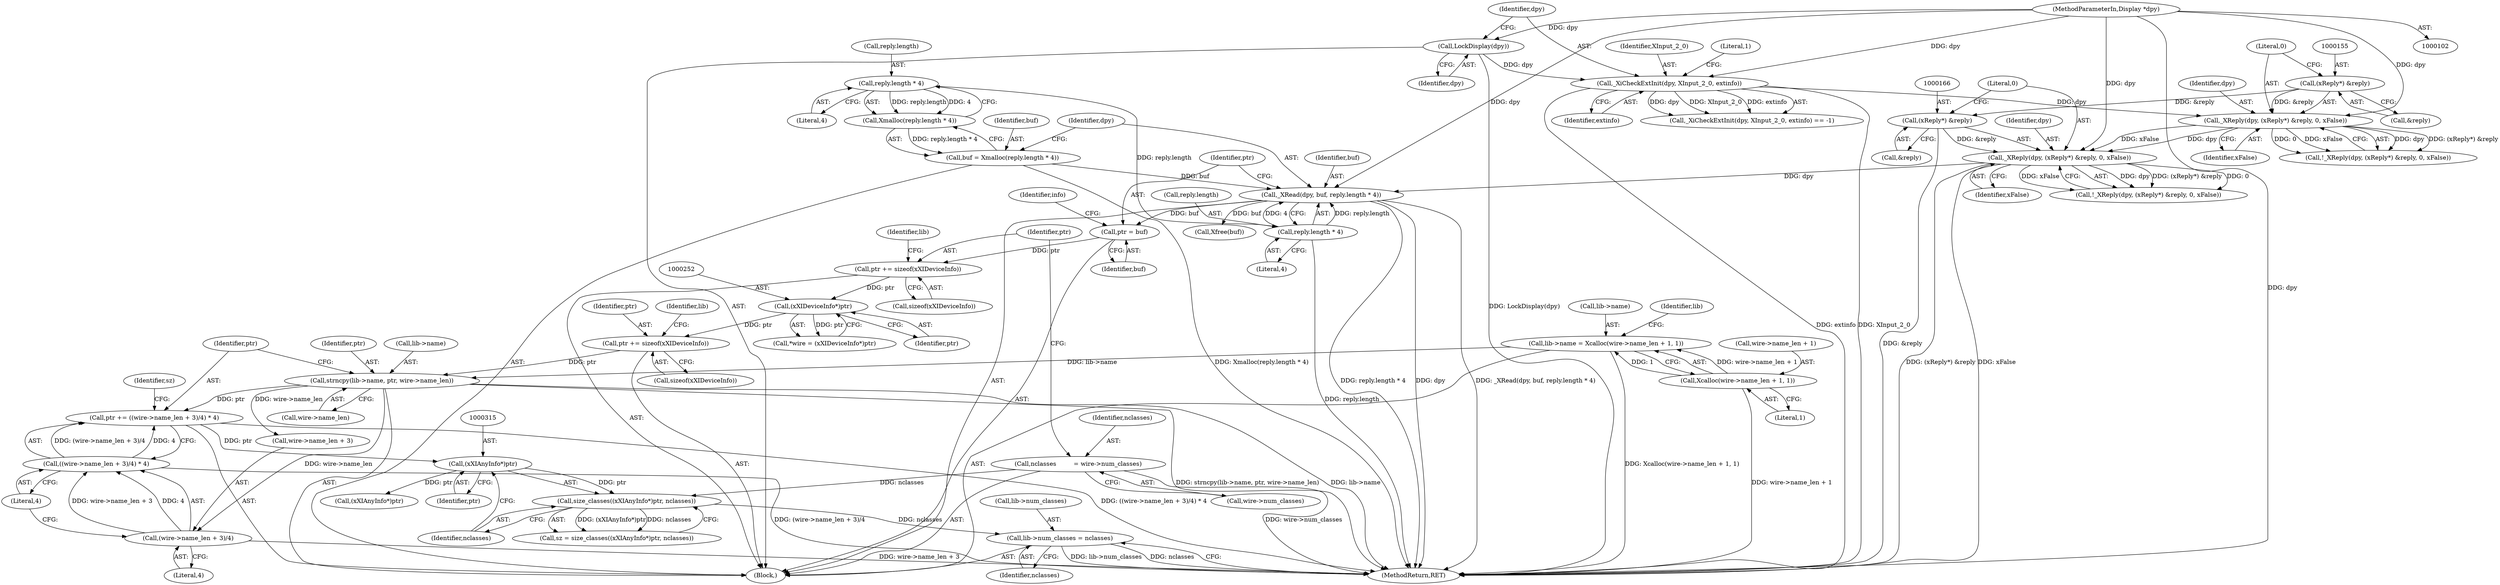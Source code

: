 digraph "0_libXi_19a9cd607de73947fcfb104682f203ffe4e1f4e5_2@pointer" {
"1000333" [label="(Call,lib->num_classes = nclasses)"];
"1000313" [label="(Call,size_classes((xXIAnyInfo*)ptr, nclasses))"];
"1000314" [label="(Call,(xXIAnyInfo*)ptr)"];
"1000300" [label="(Call,ptr += ((wire->name_len + 3)/4) * 4)"];
"1000302" [label="(Call,((wire->name_len + 3)/4) * 4)"];
"1000303" [label="(Call,(wire->name_len + 3)/4)"];
"1000292" [label="(Call,strncpy(lib->name, ptr, wire->name_len))"];
"1000281" [label="(Call,lib->name = Xcalloc(wire->name_len + 1, 1))"];
"1000285" [label="(Call,Xcalloc(wire->name_len + 1, 1))"];
"1000277" [label="(Call,ptr += sizeof(xXIDeviceInfo))"];
"1000251" [label="(Call,(xXIDeviceInfo*)ptr)"];
"1000226" [label="(Call,ptr += sizeof(xXIDeviceInfo))"];
"1000209" [label="(Call,ptr = buf)"];
"1000201" [label="(Call,_XRead(dpy, buf, reply.length * 4))"];
"1000163" [label="(Call,_XReply(dpy, (xReply*) &reply, 0, xFalse))"];
"1000152" [label="(Call,_XReply(dpy, (xReply*) &reply, 0, xFalse))"];
"1000121" [label="(Call,_XiCheckExtInit(dpy, XInput_2_0, extinfo))"];
"1000117" [label="(Call,LockDisplay(dpy))"];
"1000103" [label="(MethodParameterIn,Display *dpy)"];
"1000154" [label="(Call,(xReply*) &reply)"];
"1000165" [label="(Call,(xReply*) &reply)"];
"1000193" [label="(Call,buf = Xmalloc(reply.length * 4))"];
"1000195" [label="(Call,Xmalloc(reply.length * 4))"];
"1000196" [label="(Call,reply.length * 4)"];
"1000204" [label="(Call,reply.length * 4)"];
"1000221" [label="(Call,nclasses         = wire->num_classes)"];
"1000251" [label="(Call,(xXIDeviceInfo*)ptr)"];
"1000124" [label="(Identifier,extinfo)"];
"1000232" [label="(Identifier,lib)"];
"1000222" [label="(Identifier,nclasses)"];
"1000297" [label="(Call,wire->name_len)"];
"1000303" [label="(Call,(wire->name_len + 3)/4)"];
"1000296" [label="(Identifier,ptr)"];
"1000202" [label="(Identifier,dpy)"];
"1000151" [label="(Call,!_XReply(dpy, (xReply*) &reply, 0, xFalse))"];
"1000309" [label="(Literal,4)"];
"1000209" [label="(Call,ptr = buf)"];
"1000122" [label="(Identifier,dpy)"];
"1000167" [label="(Call,&reply)"];
"1000215" [label="(Identifier,info)"];
"1000196" [label="(Call,reply.length * 4)"];
"1000312" [label="(Identifier,sz)"];
"1000103" [label="(MethodParameterIn,Display *dpy)"];
"1000316" [label="(Identifier,ptr)"];
"1000195" [label="(Call,Xmalloc(reply.length * 4))"];
"1000194" [label="(Identifier,buf)"];
"1000282" [label="(Call,lib->name)"];
"1000285" [label="(Call,Xcalloc(wire->name_len + 1, 1))"];
"1000164" [label="(Identifier,dpy)"];
"1000126" [label="(Literal,1)"];
"1000197" [label="(Call,reply.length)"];
"1000337" [label="(Identifier,nclasses)"];
"1000159" [label="(Identifier,xFalse)"];
"1000311" [label="(Call,sz = size_classes((xXIAnyInfo*)ptr, nclasses))"];
"1000204" [label="(Call,reply.length * 4)"];
"1000275" [label="(Call,Xfree(buf))"];
"1000162" [label="(Call,!_XReply(dpy, (xReply*) &reply, 0, xFalse))"];
"1000165" [label="(Call,(xReply*) &reply)"];
"1000226" [label="(Call,ptr += sizeof(xXIDeviceInfo))"];
"1000154" [label="(Call,(xReply*) &reply)"];
"1000293" [label="(Call,lib->name)"];
"1000152" [label="(Call,_XReply(dpy, (xReply*) &reply, 0, xFalse))"];
"1000278" [label="(Identifier,ptr)"];
"1000300" [label="(Call,ptr += ((wire->name_len + 3)/4) * 4)"];
"1000304" [label="(Call,wire->name_len + 3)"];
"1000153" [label="(Identifier,dpy)"];
"1000302" [label="(Call,((wire->name_len + 3)/4) * 4)"];
"1000121" [label="(Call,_XiCheckExtInit(dpy, XInput_2_0, extinfo))"];
"1000333" [label="(Call,lib->num_classes = nclasses)"];
"1000120" [label="(Call,_XiCheckExtInit(dpy, XInput_2_0, extinfo) == -1)"];
"1000208" [label="(Literal,4)"];
"1000310" [label="(Literal,4)"];
"1000249" [label="(Call,*wire = (xXIDeviceInfo*)ptr)"];
"1000228" [label="(Call,sizeof(xXIDeviceInfo))"];
"1000283" [label="(Identifier,lib)"];
"1000169" [label="(Literal,0)"];
"1000106" [label="(Block,)"];
"1000277" [label="(Call,ptr += sizeof(xXIDeviceInfo))"];
"1000158" [label="(Literal,0)"];
"1000221" [label="(Call,nclasses         = wire->num_classes)"];
"1000123" [label="(Identifier,XInput_2_0)"];
"1000193" [label="(Call,buf = Xmalloc(reply.length * 4))"];
"1000294" [label="(Identifier,lib)"];
"1000328" [label="(Call,(xXIAnyInfo*)ptr)"];
"1000210" [label="(Identifier,ptr)"];
"1000200" [label="(Literal,4)"];
"1000201" [label="(Call,_XRead(dpy, buf, reply.length * 4))"];
"1000301" [label="(Identifier,ptr)"];
"1000279" [label="(Call,sizeof(xXIDeviceInfo))"];
"1000163" [label="(Call,_XReply(dpy, (xReply*) &reply, 0, xFalse))"];
"1000118" [label="(Identifier,dpy)"];
"1000281" [label="(Call,lib->name = Xcalloc(wire->name_len + 1, 1))"];
"1000223" [label="(Call,wire->num_classes)"];
"1000227" [label="(Identifier,ptr)"];
"1000317" [label="(Identifier,nclasses)"];
"1000286" [label="(Call,wire->name_len + 1)"];
"1000205" [label="(Call,reply.length)"];
"1000291" [label="(Literal,1)"];
"1000156" [label="(Call,&reply)"];
"1000253" [label="(Identifier,ptr)"];
"1000203" [label="(Identifier,buf)"];
"1000117" [label="(Call,LockDisplay(dpy))"];
"1000170" [label="(Identifier,xFalse)"];
"1000292" [label="(Call,strncpy(lib->name, ptr, wire->name_len))"];
"1000211" [label="(Identifier,buf)"];
"1000334" [label="(Call,lib->num_classes)"];
"1000314" [label="(Call,(xXIAnyInfo*)ptr)"];
"1000313" [label="(Call,size_classes((xXIAnyInfo*)ptr, nclasses))"];
"1000338" [label="(MethodReturn,RET)"];
"1000333" -> "1000106"  [label="AST: "];
"1000333" -> "1000337"  [label="CFG: "];
"1000334" -> "1000333"  [label="AST: "];
"1000337" -> "1000333"  [label="AST: "];
"1000338" -> "1000333"  [label="CFG: "];
"1000333" -> "1000338"  [label="DDG: lib->num_classes"];
"1000333" -> "1000338"  [label="DDG: nclasses"];
"1000313" -> "1000333"  [label="DDG: nclasses"];
"1000313" -> "1000311"  [label="AST: "];
"1000313" -> "1000317"  [label="CFG: "];
"1000314" -> "1000313"  [label="AST: "];
"1000317" -> "1000313"  [label="AST: "];
"1000311" -> "1000313"  [label="CFG: "];
"1000313" -> "1000311"  [label="DDG: (xXIAnyInfo*)ptr"];
"1000313" -> "1000311"  [label="DDG: nclasses"];
"1000314" -> "1000313"  [label="DDG: ptr"];
"1000221" -> "1000313"  [label="DDG: nclasses"];
"1000314" -> "1000316"  [label="CFG: "];
"1000315" -> "1000314"  [label="AST: "];
"1000316" -> "1000314"  [label="AST: "];
"1000317" -> "1000314"  [label="CFG: "];
"1000300" -> "1000314"  [label="DDG: ptr"];
"1000314" -> "1000328"  [label="DDG: ptr"];
"1000300" -> "1000106"  [label="AST: "];
"1000300" -> "1000302"  [label="CFG: "];
"1000301" -> "1000300"  [label="AST: "];
"1000302" -> "1000300"  [label="AST: "];
"1000312" -> "1000300"  [label="CFG: "];
"1000300" -> "1000338"  [label="DDG: ((wire->name_len + 3)/4) * 4"];
"1000302" -> "1000300"  [label="DDG: (wire->name_len + 3)/4"];
"1000302" -> "1000300"  [label="DDG: 4"];
"1000292" -> "1000300"  [label="DDG: ptr"];
"1000302" -> "1000310"  [label="CFG: "];
"1000303" -> "1000302"  [label="AST: "];
"1000310" -> "1000302"  [label="AST: "];
"1000302" -> "1000338"  [label="DDG: (wire->name_len + 3)/4"];
"1000303" -> "1000302"  [label="DDG: wire->name_len + 3"];
"1000303" -> "1000302"  [label="DDG: 4"];
"1000303" -> "1000309"  [label="CFG: "];
"1000304" -> "1000303"  [label="AST: "];
"1000309" -> "1000303"  [label="AST: "];
"1000310" -> "1000303"  [label="CFG: "];
"1000303" -> "1000338"  [label="DDG: wire->name_len + 3"];
"1000292" -> "1000303"  [label="DDG: wire->name_len"];
"1000292" -> "1000106"  [label="AST: "];
"1000292" -> "1000297"  [label="CFG: "];
"1000293" -> "1000292"  [label="AST: "];
"1000296" -> "1000292"  [label="AST: "];
"1000297" -> "1000292"  [label="AST: "];
"1000301" -> "1000292"  [label="CFG: "];
"1000292" -> "1000338"  [label="DDG: lib->name"];
"1000292" -> "1000338"  [label="DDG: strncpy(lib->name, ptr, wire->name_len)"];
"1000281" -> "1000292"  [label="DDG: lib->name"];
"1000277" -> "1000292"  [label="DDG: ptr"];
"1000292" -> "1000304"  [label="DDG: wire->name_len"];
"1000281" -> "1000106"  [label="AST: "];
"1000281" -> "1000285"  [label="CFG: "];
"1000282" -> "1000281"  [label="AST: "];
"1000285" -> "1000281"  [label="AST: "];
"1000294" -> "1000281"  [label="CFG: "];
"1000281" -> "1000338"  [label="DDG: Xcalloc(wire->name_len + 1, 1)"];
"1000285" -> "1000281"  [label="DDG: wire->name_len + 1"];
"1000285" -> "1000281"  [label="DDG: 1"];
"1000285" -> "1000291"  [label="CFG: "];
"1000286" -> "1000285"  [label="AST: "];
"1000291" -> "1000285"  [label="AST: "];
"1000285" -> "1000338"  [label="DDG: wire->name_len + 1"];
"1000277" -> "1000106"  [label="AST: "];
"1000277" -> "1000279"  [label="CFG: "];
"1000278" -> "1000277"  [label="AST: "];
"1000279" -> "1000277"  [label="AST: "];
"1000283" -> "1000277"  [label="CFG: "];
"1000251" -> "1000277"  [label="DDG: ptr"];
"1000251" -> "1000249"  [label="AST: "];
"1000251" -> "1000253"  [label="CFG: "];
"1000252" -> "1000251"  [label="AST: "];
"1000253" -> "1000251"  [label="AST: "];
"1000249" -> "1000251"  [label="CFG: "];
"1000251" -> "1000249"  [label="DDG: ptr"];
"1000226" -> "1000251"  [label="DDG: ptr"];
"1000226" -> "1000106"  [label="AST: "];
"1000226" -> "1000228"  [label="CFG: "];
"1000227" -> "1000226"  [label="AST: "];
"1000228" -> "1000226"  [label="AST: "];
"1000232" -> "1000226"  [label="CFG: "];
"1000209" -> "1000226"  [label="DDG: ptr"];
"1000209" -> "1000106"  [label="AST: "];
"1000209" -> "1000211"  [label="CFG: "];
"1000210" -> "1000209"  [label="AST: "];
"1000211" -> "1000209"  [label="AST: "];
"1000215" -> "1000209"  [label="CFG: "];
"1000201" -> "1000209"  [label="DDG: buf"];
"1000201" -> "1000106"  [label="AST: "];
"1000201" -> "1000204"  [label="CFG: "];
"1000202" -> "1000201"  [label="AST: "];
"1000203" -> "1000201"  [label="AST: "];
"1000204" -> "1000201"  [label="AST: "];
"1000210" -> "1000201"  [label="CFG: "];
"1000201" -> "1000338"  [label="DDG: _XRead(dpy, buf, reply.length * 4)"];
"1000201" -> "1000338"  [label="DDG: reply.length * 4"];
"1000201" -> "1000338"  [label="DDG: dpy"];
"1000163" -> "1000201"  [label="DDG: dpy"];
"1000103" -> "1000201"  [label="DDG: dpy"];
"1000193" -> "1000201"  [label="DDG: buf"];
"1000204" -> "1000201"  [label="DDG: reply.length"];
"1000204" -> "1000201"  [label="DDG: 4"];
"1000201" -> "1000275"  [label="DDG: buf"];
"1000163" -> "1000162"  [label="AST: "];
"1000163" -> "1000170"  [label="CFG: "];
"1000164" -> "1000163"  [label="AST: "];
"1000165" -> "1000163"  [label="AST: "];
"1000169" -> "1000163"  [label="AST: "];
"1000170" -> "1000163"  [label="AST: "];
"1000162" -> "1000163"  [label="CFG: "];
"1000163" -> "1000338"  [label="DDG: xFalse"];
"1000163" -> "1000338"  [label="DDG: (xReply*) &reply"];
"1000163" -> "1000162"  [label="DDG: dpy"];
"1000163" -> "1000162"  [label="DDG: (xReply*) &reply"];
"1000163" -> "1000162"  [label="DDG: 0"];
"1000163" -> "1000162"  [label="DDG: xFalse"];
"1000152" -> "1000163"  [label="DDG: dpy"];
"1000152" -> "1000163"  [label="DDG: xFalse"];
"1000103" -> "1000163"  [label="DDG: dpy"];
"1000165" -> "1000163"  [label="DDG: &reply"];
"1000152" -> "1000151"  [label="AST: "];
"1000152" -> "1000159"  [label="CFG: "];
"1000153" -> "1000152"  [label="AST: "];
"1000154" -> "1000152"  [label="AST: "];
"1000158" -> "1000152"  [label="AST: "];
"1000159" -> "1000152"  [label="AST: "];
"1000151" -> "1000152"  [label="CFG: "];
"1000152" -> "1000151"  [label="DDG: dpy"];
"1000152" -> "1000151"  [label="DDG: (xReply*) &reply"];
"1000152" -> "1000151"  [label="DDG: 0"];
"1000152" -> "1000151"  [label="DDG: xFalse"];
"1000121" -> "1000152"  [label="DDG: dpy"];
"1000103" -> "1000152"  [label="DDG: dpy"];
"1000154" -> "1000152"  [label="DDG: &reply"];
"1000121" -> "1000120"  [label="AST: "];
"1000121" -> "1000124"  [label="CFG: "];
"1000122" -> "1000121"  [label="AST: "];
"1000123" -> "1000121"  [label="AST: "];
"1000124" -> "1000121"  [label="AST: "];
"1000126" -> "1000121"  [label="CFG: "];
"1000121" -> "1000338"  [label="DDG: XInput_2_0"];
"1000121" -> "1000338"  [label="DDG: extinfo"];
"1000121" -> "1000120"  [label="DDG: dpy"];
"1000121" -> "1000120"  [label="DDG: XInput_2_0"];
"1000121" -> "1000120"  [label="DDG: extinfo"];
"1000117" -> "1000121"  [label="DDG: dpy"];
"1000103" -> "1000121"  [label="DDG: dpy"];
"1000117" -> "1000106"  [label="AST: "];
"1000117" -> "1000118"  [label="CFG: "];
"1000118" -> "1000117"  [label="AST: "];
"1000122" -> "1000117"  [label="CFG: "];
"1000117" -> "1000338"  [label="DDG: LockDisplay(dpy)"];
"1000103" -> "1000117"  [label="DDG: dpy"];
"1000103" -> "1000102"  [label="AST: "];
"1000103" -> "1000338"  [label="DDG: dpy"];
"1000154" -> "1000156"  [label="CFG: "];
"1000155" -> "1000154"  [label="AST: "];
"1000156" -> "1000154"  [label="AST: "];
"1000158" -> "1000154"  [label="CFG: "];
"1000154" -> "1000165"  [label="DDG: &reply"];
"1000165" -> "1000167"  [label="CFG: "];
"1000166" -> "1000165"  [label="AST: "];
"1000167" -> "1000165"  [label="AST: "];
"1000169" -> "1000165"  [label="CFG: "];
"1000165" -> "1000338"  [label="DDG: &reply"];
"1000193" -> "1000106"  [label="AST: "];
"1000193" -> "1000195"  [label="CFG: "];
"1000194" -> "1000193"  [label="AST: "];
"1000195" -> "1000193"  [label="AST: "];
"1000202" -> "1000193"  [label="CFG: "];
"1000193" -> "1000338"  [label="DDG: Xmalloc(reply.length * 4)"];
"1000195" -> "1000193"  [label="DDG: reply.length * 4"];
"1000195" -> "1000196"  [label="CFG: "];
"1000196" -> "1000195"  [label="AST: "];
"1000196" -> "1000195"  [label="DDG: reply.length"];
"1000196" -> "1000195"  [label="DDG: 4"];
"1000196" -> "1000200"  [label="CFG: "];
"1000197" -> "1000196"  [label="AST: "];
"1000200" -> "1000196"  [label="AST: "];
"1000196" -> "1000204"  [label="DDG: reply.length"];
"1000204" -> "1000208"  [label="CFG: "];
"1000205" -> "1000204"  [label="AST: "];
"1000208" -> "1000204"  [label="AST: "];
"1000204" -> "1000338"  [label="DDG: reply.length"];
"1000221" -> "1000106"  [label="AST: "];
"1000221" -> "1000223"  [label="CFG: "];
"1000222" -> "1000221"  [label="AST: "];
"1000223" -> "1000221"  [label="AST: "];
"1000227" -> "1000221"  [label="CFG: "];
"1000221" -> "1000338"  [label="DDG: wire->num_classes"];
}
